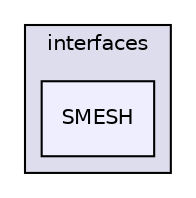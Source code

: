digraph "src/triSurface/triSurface/interfaces/SMESH" {
  bgcolor=transparent;
  compound=true
  node [ fontsize="10", fontname="Helvetica"];
  edge [ labelfontsize="10", labelfontname="Helvetica"];
  subgraph clusterdir_09361cf56c32d5394d8654f03a55f311 {
    graph [ bgcolor="#ddddee", pencolor="black", label="interfaces" fontname="Helvetica", fontsize="10", URL="dir_09361cf56c32d5394d8654f03a55f311.html"]
  dir_535d9a4f66516117773465c39a557558 [shape=box, label="SMESH", style="filled", fillcolor="#eeeeff", pencolor="black", URL="dir_535d9a4f66516117773465c39a557558.html"];
  }
}

